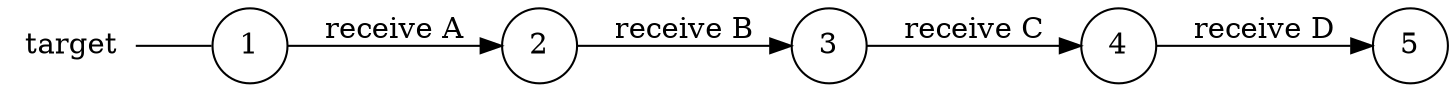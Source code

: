 digraph target {
	rankdir="LR";
	n_0 [label="target", shape="plaintext"];
	n_1 [id="3", shape=circle, label="4"];
	n_2 [id="4", shape=circle, label="2"];
	n_3 [id="5", shape=circle, label="5"];
	n_4 [id="2", shape=circle, label="3"];
	n_5 [id="1", shape=circle, label="1"];
	n_0 -> n_5 [arrowhead=none];

	n_2 -> n_4 [id="[$e|1]", label="receive B"];
	n_5 -> n_2 [id="[$e|3]", label="receive A"];
	n_4 -> n_1 [id="[$e|0]", label="receive C"];
	n_1 -> n_3 [id="[$e|2]", label="receive D"];
}
